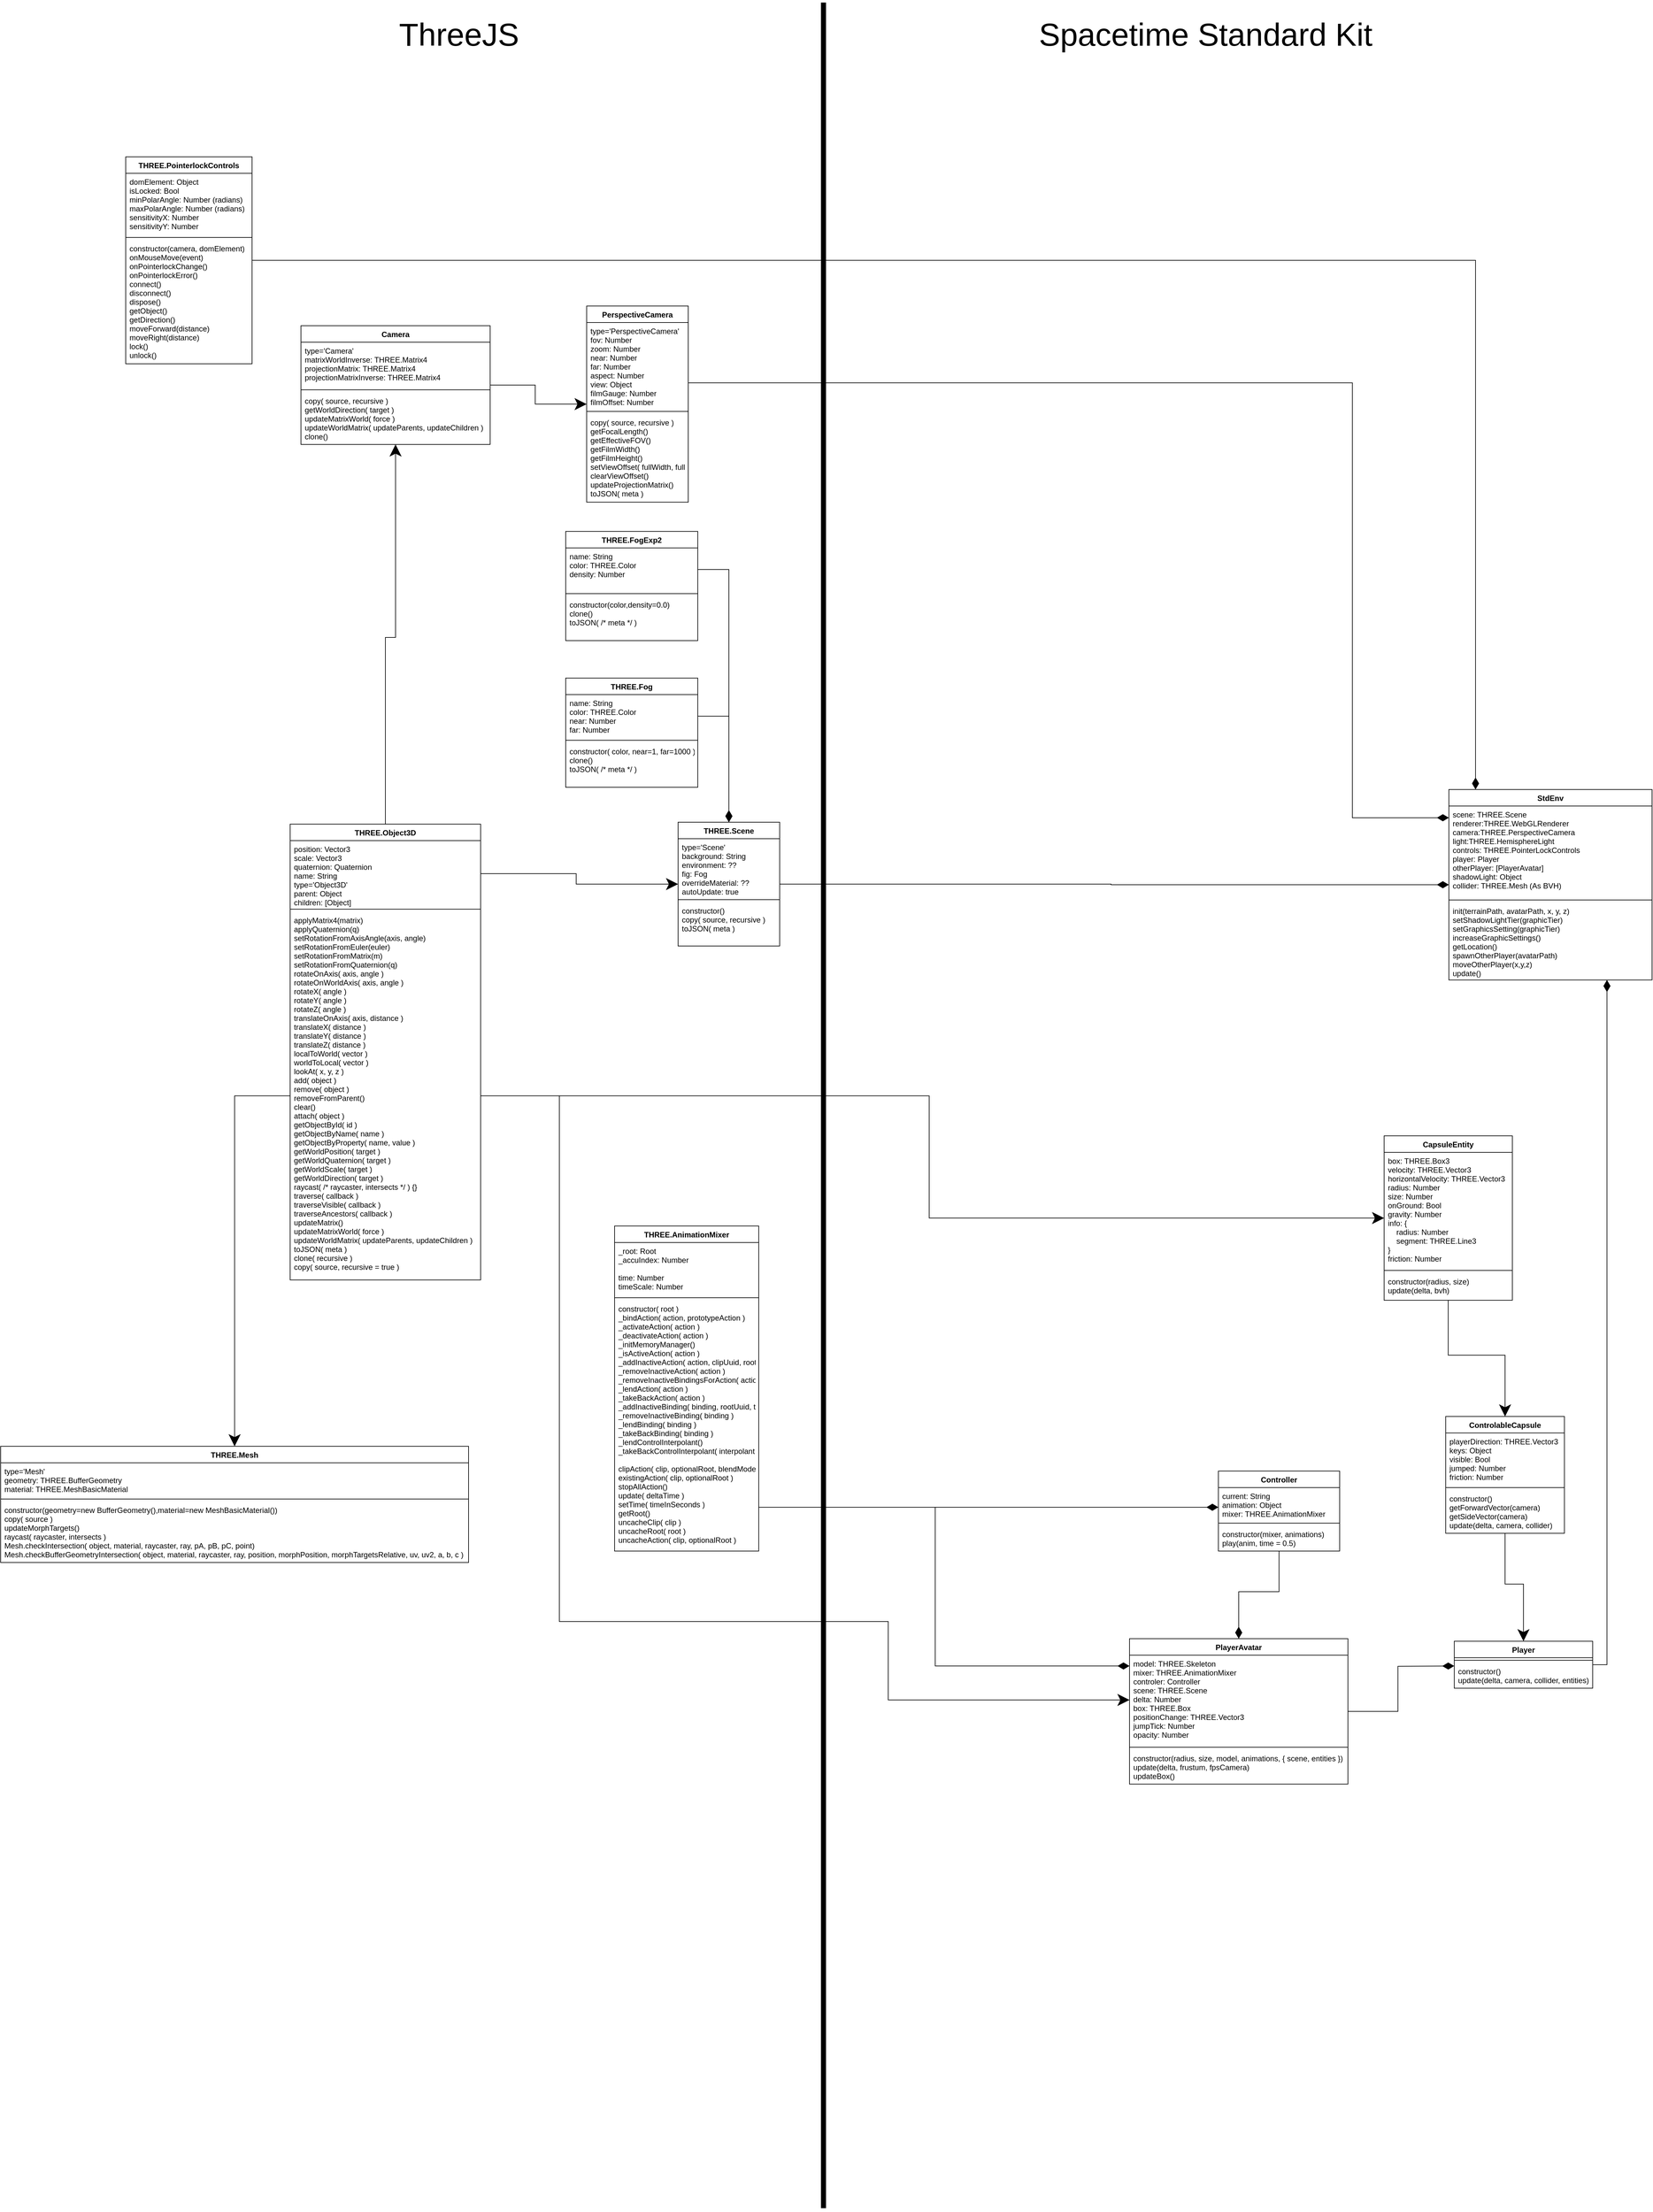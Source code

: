 <mxfile>
    <diagram id="bAAXgGwKLryCuVSAvFsi" name="Page-1">
        <mxGraphModel dx="2119" dy="2109" grid="0" gridSize="10" guides="1" tooltips="1" connect="1" arrows="1" fold="1" page="0" pageScale="1" pageWidth="850" pageHeight="1100" math="0" shadow="0">
            <root>
                <mxCell id="0"/>
                <mxCell id="1" parent="0"/>
                <mxCell id="7TFr1C6rGWP-Rq-zpPYZ-134" style="edgeStyle=orthogonalEdgeStyle;rounded=0;orthogonalLoop=1;jettySize=auto;html=1;endArrow=classic;endFill=1;endSize=16;strokeWidth=1;" parent="1" source="7TFr1C6rGWP-Rq-zpPYZ-3" target="7TFr1C6rGWP-Rq-zpPYZ-121" edge="1">
                    <mxGeometry relative="1" as="geometry"/>
                </mxCell>
                <mxCell id="7TFr1C6rGWP-Rq-zpPYZ-3" value="THREE.Object3D" style="swimlane;fontStyle=1;align=center;verticalAlign=top;childLayout=stackLayout;horizontal=1;startSize=26;horizontalStack=0;resizeParent=1;resizeParentMax=0;resizeLast=0;collapsible=1;marginBottom=0;" parent="1" vertex="1">
                    <mxGeometry x="10" y="10" width="300" height="718" as="geometry"/>
                </mxCell>
                <mxCell id="7TFr1C6rGWP-Rq-zpPYZ-4" value="position: Vector3&#10;scale: Vector3&#10;quaternion: Quaternion&#10;name: String&#10;type='Object3D'&#10;parent: Object&#10;children: [Object]" style="text;strokeColor=none;fillColor=none;align=left;verticalAlign=top;spacingLeft=4;spacingRight=4;overflow=hidden;rotatable=0;points=[[0,0.5],[1,0.5]];portConstraint=eastwest;" parent="7TFr1C6rGWP-Rq-zpPYZ-3" vertex="1">
                    <mxGeometry y="26" width="300" height="104" as="geometry"/>
                </mxCell>
                <mxCell id="7TFr1C6rGWP-Rq-zpPYZ-5" value="" style="line;strokeWidth=1;fillColor=none;align=left;verticalAlign=middle;spacingTop=-1;spacingLeft=3;spacingRight=3;rotatable=0;labelPosition=right;points=[];portConstraint=eastwest;" parent="7TFr1C6rGWP-Rq-zpPYZ-3" vertex="1">
                    <mxGeometry y="130" width="300" height="8" as="geometry"/>
                </mxCell>
                <mxCell id="7TFr1C6rGWP-Rq-zpPYZ-6" value="applyMatrix4(matrix)&#10;applyQuaternion(q)&#10;setRotationFromAxisAngle(axis, angle)&#10;setRotationFromEuler(euler)&#10;setRotationFromMatrix(m)&#10;setRotationFromQuaternion(q)&#10;rotateOnAxis( axis, angle )&#10;rotateOnWorldAxis( axis, angle )&#10;rotateX( angle )&#10;rotateY( angle )&#10;rotateZ( angle )&#10;translateOnAxis( axis, distance )&#10;translateX( distance )&#10;translateY( distance )&#10;translateZ( distance )&#10;localToWorld( vector )&#10;worldToLocal( vector )&#10;lookAt( x, y, z )&#10;add( object )&#10;remove( object )&#10;removeFromParent()&#10;clear()&#10;attach( object )&#10;getObjectById( id )&#10;getObjectByName( name )&#10;getObjectByProperty( name, value )&#10;getWorldPosition( target )&#10;getWorldQuaternion( target )&#10;getWorldScale( target )&#10;getWorldDirection( target )&#10;raycast( /* raycaster, intersects */ ) {}&#10;traverse( callback )&#10;traverseVisible( callback )&#10;traverseAncestors( callback )&#10;updateMatrix()&#10;updateMatrixWorld( force )&#10;updateWorldMatrix( updateParents, updateChildren )&#10;toJSON( meta )&#10;clone( recursive )&#10;copy( source, recursive = true )&#10;" style="text;strokeColor=none;fillColor=none;align=left;verticalAlign=top;spacingLeft=4;spacingRight=4;overflow=hidden;rotatable=0;points=[[0,0.5],[1,0.5]];portConstraint=eastwest;" parent="7TFr1C6rGWP-Rq-zpPYZ-3" vertex="1">
                    <mxGeometry y="138" width="300" height="580" as="geometry"/>
                </mxCell>
                <mxCell id="7TFr1C6rGWP-Rq-zpPYZ-13" style="edgeStyle=orthogonalEdgeStyle;rounded=0;orthogonalLoop=1;jettySize=auto;html=1;exitX=1;exitY=0.5;exitDx=0;exitDy=0;entryX=0;entryY=0.5;entryDx=0;entryDy=0;endSize=16;" parent="1" source="7TFr1C6rGWP-Rq-zpPYZ-4" target="7TFr1C6rGWP-Rq-zpPYZ-49" edge="1">
                    <mxGeometry relative="1" as="geometry">
                        <mxPoint x="500" y="89.0" as="targetPoint"/>
                    </mxGeometry>
                </mxCell>
                <mxCell id="7TFr1C6rGWP-Rq-zpPYZ-44" value="StdEnv" style="swimlane;fontStyle=1;align=center;verticalAlign=top;childLayout=stackLayout;horizontal=1;startSize=26;horizontalStack=0;resizeParent=1;resizeParentMax=0;resizeLast=0;collapsible=1;marginBottom=0;" parent="1" vertex="1">
                    <mxGeometry x="1835" y="-44.5" width="320" height="300" as="geometry"/>
                </mxCell>
                <mxCell id="7TFr1C6rGWP-Rq-zpPYZ-45" value="scene: THREE.Scene&#10;renderer:THREE.WebGLRenderer&#10;camera:THREE.PerspectiveCamera&#10;light:THREE.HemisphereLight&#10;controls: THREE.PointerLockControls&#10;player: Player&#10;otherPlayer: [PlayerAvatar]&#10;shadowLight: Object&#10;collider: THREE.Mesh (As BVH)" style="text;strokeColor=none;fillColor=none;align=left;verticalAlign=top;spacingLeft=4;spacingRight=4;overflow=hidden;rotatable=0;points=[[0,0.5],[1,0.5]];portConstraint=eastwest;" parent="7TFr1C6rGWP-Rq-zpPYZ-44" vertex="1">
                    <mxGeometry y="26" width="320" height="144" as="geometry"/>
                </mxCell>
                <mxCell id="7TFr1C6rGWP-Rq-zpPYZ-46" value="" style="line;strokeWidth=1;fillColor=none;align=left;verticalAlign=middle;spacingTop=-1;spacingLeft=3;spacingRight=3;rotatable=0;labelPosition=right;points=[];portConstraint=eastwest;" parent="7TFr1C6rGWP-Rq-zpPYZ-44" vertex="1">
                    <mxGeometry y="170" width="320" height="8" as="geometry"/>
                </mxCell>
                <mxCell id="GosrUJCcwg7DmdABZyiW-18" value="init(terrainPath, avatarPath, x, y, z)&#10;setShadowLightTier(graphicTier)&#10;setGraphicsSetting(graphicTier)&#10;increaseGraphicSettings()&#10;getLocation()&#10;spawnOtherPlayer(avatarPath)&#10;moveOtherPlayer(x,y,z)&#10;update()" style="text;strokeColor=none;fillColor=none;align=left;verticalAlign=top;spacingLeft=4;spacingRight=4;overflow=hidden;rotatable=0;points=[[0,0.5],[1,0.5]];portConstraint=eastwest;" parent="7TFr1C6rGWP-Rq-zpPYZ-44" vertex="1">
                    <mxGeometry y="178" width="320" height="122" as="geometry"/>
                </mxCell>
                <mxCell id="7TFr1C6rGWP-Rq-zpPYZ-48" value="" style="endArrow=none;html=1;rounded=0;strokeWidth=8;" parent="1" edge="1">
                    <mxGeometry width="50" height="50" relative="1" as="geometry">
                        <mxPoint x="850" y="2190" as="sourcePoint"/>
                        <mxPoint x="850" y="-1284" as="targetPoint"/>
                    </mxGeometry>
                </mxCell>
                <mxCell id="7TFr1C6rGWP-Rq-zpPYZ-71" style="edgeStyle=orthogonalEdgeStyle;rounded=0;orthogonalLoop=1;jettySize=auto;html=1;endArrow=diamondThin;endFill=1;endSize=16;strokeWidth=1;" parent="1" source="7TFr1C6rGWP-Rq-zpPYZ-49" target="7TFr1C6rGWP-Rq-zpPYZ-44" edge="1">
                    <mxGeometry relative="1" as="geometry"/>
                </mxCell>
                <mxCell id="7TFr1C6rGWP-Rq-zpPYZ-49" value="THREE.Scene" style="swimlane;fontStyle=1;align=center;verticalAlign=top;childLayout=stackLayout;horizontal=1;startSize=26;horizontalStack=0;resizeParent=1;resizeParentMax=0;resizeLast=0;collapsible=1;marginBottom=0;" parent="1" vertex="1">
                    <mxGeometry x="621" y="7" width="160" height="195" as="geometry">
                        <mxRectangle x="393" y="9.0" width="62" height="26" as="alternateBounds"/>
                    </mxGeometry>
                </mxCell>
                <mxCell id="7TFr1C6rGWP-Rq-zpPYZ-50" value="type='Scene'&#10;background: String&#10;environment: ??&#10;fig: Fog&#10;overrideMaterial: ??&#10;autoUpdate: true" style="text;strokeColor=none;fillColor=none;align=left;verticalAlign=top;spacingLeft=4;spacingRight=4;overflow=hidden;rotatable=0;points=[[0,0.5],[1,0.5]];portConstraint=eastwest;" parent="7TFr1C6rGWP-Rq-zpPYZ-49" vertex="1">
                    <mxGeometry y="26" width="160" height="92" as="geometry"/>
                </mxCell>
                <mxCell id="7TFr1C6rGWP-Rq-zpPYZ-51" value="" style="line;strokeWidth=1;fillColor=none;align=left;verticalAlign=middle;spacingTop=-1;spacingLeft=3;spacingRight=3;rotatable=0;labelPosition=right;points=[];portConstraint=eastwest;" parent="7TFr1C6rGWP-Rq-zpPYZ-49" vertex="1">
                    <mxGeometry y="118" width="160" height="8" as="geometry"/>
                </mxCell>
                <mxCell id="7TFr1C6rGWP-Rq-zpPYZ-52" value="constructor()&#10;copy( source, recursive )&#10;toJSON( meta )&#10;" style="text;strokeColor=none;fillColor=none;align=left;verticalAlign=top;spacingLeft=4;spacingRight=4;overflow=hidden;rotatable=0;points=[[0,0.5],[1,0.5]];portConstraint=eastwest;" parent="7TFr1C6rGWP-Rq-zpPYZ-49" vertex="1">
                    <mxGeometry y="126" width="160" height="69" as="geometry"/>
                </mxCell>
                <mxCell id="7TFr1C6rGWP-Rq-zpPYZ-54" value="THREE.Fog" style="swimlane;fontStyle=1;align=center;verticalAlign=top;childLayout=stackLayout;horizontal=1;startSize=26;horizontalStack=0;resizeParent=1;resizeParentMax=0;resizeLast=0;collapsible=1;marginBottom=0;" parent="1" vertex="1">
                    <mxGeometry x="444" y="-220" width="208" height="172" as="geometry"/>
                </mxCell>
                <mxCell id="7TFr1C6rGWP-Rq-zpPYZ-55" value="name: String&#10;color: THREE.Color&#10;near: Number&#10;far: Number" style="text;strokeColor=none;fillColor=none;align=left;verticalAlign=top;spacingLeft=4;spacingRight=4;overflow=hidden;rotatable=0;points=[[0,0.5],[1,0.5]];portConstraint=eastwest;" parent="7TFr1C6rGWP-Rq-zpPYZ-54" vertex="1">
                    <mxGeometry y="26" width="208" height="68" as="geometry"/>
                </mxCell>
                <mxCell id="7TFr1C6rGWP-Rq-zpPYZ-56" value="" style="line;strokeWidth=1;fillColor=none;align=left;verticalAlign=middle;spacingTop=-1;spacingLeft=3;spacingRight=3;rotatable=0;labelPosition=right;points=[];portConstraint=eastwest;" parent="7TFr1C6rGWP-Rq-zpPYZ-54" vertex="1">
                    <mxGeometry y="94" width="208" height="8" as="geometry"/>
                </mxCell>
                <mxCell id="7TFr1C6rGWP-Rq-zpPYZ-57" value="constructor( color, near=1, far=1000 )&#10;clone()&#10;toJSON( /* meta */ )" style="text;strokeColor=none;fillColor=none;align=left;verticalAlign=top;spacingLeft=4;spacingRight=4;overflow=hidden;rotatable=0;points=[[0,0.5],[1,0.5]];portConstraint=eastwest;" parent="7TFr1C6rGWP-Rq-zpPYZ-54" vertex="1">
                    <mxGeometry y="102" width="208" height="70" as="geometry"/>
                </mxCell>
                <mxCell id="7TFr1C6rGWP-Rq-zpPYZ-59" style="edgeStyle=orthogonalEdgeStyle;rounded=0;orthogonalLoop=1;jettySize=auto;html=1;exitX=1;exitY=0.5;exitDx=0;exitDy=0;entryX=0.5;entryY=0;entryDx=0;entryDy=0;strokeWidth=1;endArrow=diamondThin;endFill=1;endSize=16;" parent="1" source="7TFr1C6rGWP-Rq-zpPYZ-55" target="7TFr1C6rGWP-Rq-zpPYZ-49" edge="1">
                    <mxGeometry relative="1" as="geometry"/>
                </mxCell>
                <mxCell id="7TFr1C6rGWP-Rq-zpPYZ-60" value="THREE.FogExp2" style="swimlane;fontStyle=1;align=center;verticalAlign=top;childLayout=stackLayout;horizontal=1;startSize=26;horizontalStack=0;resizeParent=1;resizeParentMax=0;resizeLast=0;collapsible=1;marginBottom=0;" parent="1" vertex="1">
                    <mxGeometry x="444" y="-451" width="208" height="172" as="geometry"/>
                </mxCell>
                <mxCell id="7TFr1C6rGWP-Rq-zpPYZ-61" value="name: String&#10;color: THREE.Color&#10;density: Number" style="text;strokeColor=none;fillColor=none;align=left;verticalAlign=top;spacingLeft=4;spacingRight=4;overflow=hidden;rotatable=0;points=[[0,0.5],[1,0.5]];portConstraint=eastwest;" parent="7TFr1C6rGWP-Rq-zpPYZ-60" vertex="1">
                    <mxGeometry y="26" width="208" height="68" as="geometry"/>
                </mxCell>
                <mxCell id="7TFr1C6rGWP-Rq-zpPYZ-62" value="" style="line;strokeWidth=1;fillColor=none;align=left;verticalAlign=middle;spacingTop=-1;spacingLeft=3;spacingRight=3;rotatable=0;labelPosition=right;points=[];portConstraint=eastwest;" parent="7TFr1C6rGWP-Rq-zpPYZ-60" vertex="1">
                    <mxGeometry y="94" width="208" height="8" as="geometry"/>
                </mxCell>
                <mxCell id="7TFr1C6rGWP-Rq-zpPYZ-63" value="constructor(color,density=0.0)&#10;clone()&#10;toJSON( /* meta */ )" style="text;strokeColor=none;fillColor=none;align=left;verticalAlign=top;spacingLeft=4;spacingRight=4;overflow=hidden;rotatable=0;points=[[0,0.5],[1,0.5]];portConstraint=eastwest;" parent="7TFr1C6rGWP-Rq-zpPYZ-60" vertex="1">
                    <mxGeometry y="102" width="208" height="70" as="geometry"/>
                </mxCell>
                <mxCell id="7TFr1C6rGWP-Rq-zpPYZ-64" style="edgeStyle=orthogonalEdgeStyle;rounded=0;orthogonalLoop=1;jettySize=auto;html=1;exitX=1;exitY=0.5;exitDx=0;exitDy=0;entryX=0.5;entryY=0;entryDx=0;entryDy=0;endArrow=diamondThin;endFill=1;endSize=16;strokeWidth=1;" parent="1" source="7TFr1C6rGWP-Rq-zpPYZ-61" target="7TFr1C6rGWP-Rq-zpPYZ-49" edge="1">
                    <mxGeometry relative="1" as="geometry"/>
                </mxCell>
                <mxCell id="7TFr1C6rGWP-Rq-zpPYZ-65" value="THREE.Mesh" style="swimlane;fontStyle=1;align=center;verticalAlign=top;childLayout=stackLayout;horizontal=1;startSize=26;horizontalStack=0;resizeParent=1;resizeParentMax=0;resizeLast=0;collapsible=1;marginBottom=0;" parent="1" vertex="1">
                    <mxGeometry x="-446" y="990" width="737" height="183" as="geometry"/>
                </mxCell>
                <mxCell id="7TFr1C6rGWP-Rq-zpPYZ-66" value="type='Mesh'&#10;geometry: THREE.BufferGeometry&#10;material: THREE.MeshBasicMaterial" style="text;strokeColor=none;fillColor=none;align=left;verticalAlign=top;spacingLeft=4;spacingRight=4;overflow=hidden;rotatable=0;points=[[0,0.5],[1,0.5]];portConstraint=eastwest;" parent="7TFr1C6rGWP-Rq-zpPYZ-65" vertex="1">
                    <mxGeometry y="26" width="737" height="53" as="geometry"/>
                </mxCell>
                <mxCell id="7TFr1C6rGWP-Rq-zpPYZ-67" value="" style="line;strokeWidth=1;fillColor=none;align=left;verticalAlign=middle;spacingTop=-1;spacingLeft=3;spacingRight=3;rotatable=0;labelPosition=right;points=[];portConstraint=eastwest;" parent="7TFr1C6rGWP-Rq-zpPYZ-65" vertex="1">
                    <mxGeometry y="79" width="737" height="8" as="geometry"/>
                </mxCell>
                <mxCell id="7TFr1C6rGWP-Rq-zpPYZ-68" value="constructor(geometry=new BufferGeometry(),material=new MeshBasicMaterial())&#10;copy( source )&#10;updateMorphTargets()&#10;raycast( raycaster, intersects )&#10;Mesh.checkIntersection( object, material, raycaster, ray, pA, pB, pC, point)&#10;Mesh.checkBufferGeometryIntersection( object, material, raycaster, ray, position, morphPosition, morphTargetsRelative, uv, uv2, a, b, c )" style="text;strokeColor=none;fillColor=none;align=left;verticalAlign=top;spacingLeft=4;spacingRight=4;overflow=hidden;rotatable=0;points=[[0,0.5],[1,0.5]];portConstraint=eastwest;" parent="7TFr1C6rGWP-Rq-zpPYZ-65" vertex="1">
                    <mxGeometry y="87" width="737" height="96" as="geometry"/>
                </mxCell>
                <mxCell id="7TFr1C6rGWP-Rq-zpPYZ-69" style="edgeStyle=orthogonalEdgeStyle;rounded=0;orthogonalLoop=1;jettySize=auto;html=1;entryX=0.5;entryY=0;entryDx=0;entryDy=0;endArrow=classic;endFill=1;endSize=16;strokeWidth=1;" parent="1" source="7TFr1C6rGWP-Rq-zpPYZ-6" target="7TFr1C6rGWP-Rq-zpPYZ-65" edge="1">
                    <mxGeometry relative="1" as="geometry"/>
                </mxCell>
                <mxCell id="7TFr1C6rGWP-Rq-zpPYZ-82" style="edgeStyle=orthogonalEdgeStyle;rounded=0;orthogonalLoop=1;jettySize=auto;html=1;endArrow=classic;endFill=1;endSize=16;strokeWidth=1;" parent="1" source="7TFr1C6rGWP-Rq-zpPYZ-6" target="7TFr1C6rGWP-Rq-zpPYZ-83" edge="1">
                    <mxGeometry relative="1" as="geometry">
                        <mxPoint x="1830.0" y="534.0" as="targetPoint"/>
                    </mxGeometry>
                </mxCell>
                <mxCell id="7TFr1C6rGWP-Rq-zpPYZ-83" value="CapsuleEntity" style="swimlane;fontStyle=1;align=center;verticalAlign=top;childLayout=stackLayout;horizontal=1;startSize=26;horizontalStack=0;resizeParent=1;resizeParentMax=0;resizeLast=0;collapsible=1;marginBottom=0;" parent="1" vertex="1">
                    <mxGeometry x="1733" y="501" width="202" height="259" as="geometry"/>
                </mxCell>
                <mxCell id="7TFr1C6rGWP-Rq-zpPYZ-84" value="box: THREE.Box3&#10;velocity: THREE.Vector3&#10;horizontalVelocity: THREE.Vector3&#10;radius: Number&#10;size: Number&#10;onGround: Bool&#10;gravity: Number&#10;info: {&#10;    radius: Number&#10;    segment: THREE.Line3&#10;}&#10;friction: Number" style="text;strokeColor=none;fillColor=none;align=left;verticalAlign=top;spacingLeft=4;spacingRight=4;overflow=hidden;rotatable=0;points=[[0,0.5],[1,0.5]];portConstraint=eastwest;" parent="7TFr1C6rGWP-Rq-zpPYZ-83" vertex="1">
                    <mxGeometry y="26" width="202" height="182" as="geometry"/>
                </mxCell>
                <mxCell id="7TFr1C6rGWP-Rq-zpPYZ-85" value="" style="line;strokeWidth=1;fillColor=none;align=left;verticalAlign=middle;spacingTop=-1;spacingLeft=3;spacingRight=3;rotatable=0;labelPosition=right;points=[];portConstraint=eastwest;" parent="7TFr1C6rGWP-Rq-zpPYZ-83" vertex="1">
                    <mxGeometry y="208" width="202" height="8" as="geometry"/>
                </mxCell>
                <mxCell id="7TFr1C6rGWP-Rq-zpPYZ-86" value="constructor(radius, size)&#10;update(delta, bvh)" style="text;strokeColor=none;fillColor=none;align=left;verticalAlign=top;spacingLeft=4;spacingRight=4;overflow=hidden;rotatable=0;points=[[0,0.5],[1,0.5]];portConstraint=eastwest;" parent="7TFr1C6rGWP-Rq-zpPYZ-83" vertex="1">
                    <mxGeometry y="216" width="202" height="43" as="geometry"/>
                </mxCell>
                <mxCell id="7TFr1C6rGWP-Rq-zpPYZ-102" style="edgeStyle=orthogonalEdgeStyle;rounded=0;orthogonalLoop=1;jettySize=auto;html=1;endArrow=classic;endFill=1;endSize=16;strokeWidth=1;" parent="1" source="7TFr1C6rGWP-Rq-zpPYZ-88" target="7TFr1C6rGWP-Rq-zpPYZ-98" edge="1">
                    <mxGeometry relative="1" as="geometry"/>
                </mxCell>
                <mxCell id="7TFr1C6rGWP-Rq-zpPYZ-88" value="ControlableCapsule" style="swimlane;fontStyle=1;align=center;verticalAlign=top;childLayout=stackLayout;horizontal=1;startSize=26;horizontalStack=0;resizeParent=1;resizeParentMax=0;resizeLast=0;collapsible=1;marginBottom=0;" parent="1" vertex="1">
                    <mxGeometry x="1830" y="943" width="187" height="184" as="geometry"/>
                </mxCell>
                <mxCell id="7TFr1C6rGWP-Rq-zpPYZ-89" value="playerDirection: THREE.Vector3&#10;keys: Object&#10;visible: Bool&#10;jumped: Number&#10;friction: Number" style="text;strokeColor=none;fillColor=none;align=left;verticalAlign=top;spacingLeft=4;spacingRight=4;overflow=hidden;rotatable=0;points=[[0,0.5],[1,0.5]];portConstraint=eastwest;" parent="7TFr1C6rGWP-Rq-zpPYZ-88" vertex="1">
                    <mxGeometry y="26" width="187" height="82" as="geometry"/>
                </mxCell>
                <mxCell id="7TFr1C6rGWP-Rq-zpPYZ-90" value="" style="line;strokeWidth=1;fillColor=none;align=left;verticalAlign=middle;spacingTop=-1;spacingLeft=3;spacingRight=3;rotatable=0;labelPosition=right;points=[];portConstraint=eastwest;" parent="7TFr1C6rGWP-Rq-zpPYZ-88" vertex="1">
                    <mxGeometry y="108" width="187" height="8" as="geometry"/>
                </mxCell>
                <mxCell id="7TFr1C6rGWP-Rq-zpPYZ-91" value="constructor()&#10;getForwardVector(camera)&#10;getSideVector(camera)&#10; update(delta, camera, collider)" style="text;strokeColor=none;fillColor=none;align=left;verticalAlign=top;spacingLeft=4;spacingRight=4;overflow=hidden;rotatable=0;points=[[0,0.5],[1,0.5]];portConstraint=eastwest;" parent="7TFr1C6rGWP-Rq-zpPYZ-88" vertex="1">
                    <mxGeometry y="116" width="187" height="68" as="geometry"/>
                </mxCell>
                <mxCell id="7TFr1C6rGWP-Rq-zpPYZ-96" style="edgeStyle=orthogonalEdgeStyle;rounded=0;orthogonalLoop=1;jettySize=auto;html=1;entryX=0.5;entryY=0;entryDx=0;entryDy=0;endArrow=classic;endFill=1;endSize=16;strokeWidth=1;" parent="1" source="7TFr1C6rGWP-Rq-zpPYZ-83" target="7TFr1C6rGWP-Rq-zpPYZ-88" edge="1">
                    <mxGeometry relative="1" as="geometry"/>
                </mxCell>
                <mxCell id="7TFr1C6rGWP-Rq-zpPYZ-120" style="edgeStyle=orthogonalEdgeStyle;rounded=0;orthogonalLoop=1;jettySize=auto;html=1;endArrow=diamondThin;endFill=1;endSize=16;strokeWidth=1;" parent="1" source="7TFr1C6rGWP-Rq-zpPYZ-98" target="7TFr1C6rGWP-Rq-zpPYZ-44" edge="1">
                    <mxGeometry relative="1" as="geometry">
                        <Array as="points">
                            <mxPoint x="2084" y="1334"/>
                        </Array>
                    </mxGeometry>
                </mxCell>
                <mxCell id="7TFr1C6rGWP-Rq-zpPYZ-98" value="Player" style="swimlane;fontStyle=1;align=center;verticalAlign=top;childLayout=stackLayout;horizontal=1;startSize=26;horizontalStack=0;resizeParent=1;resizeParentMax=0;resizeLast=0;collapsible=1;marginBottom=0;" parent="1" vertex="1">
                    <mxGeometry x="1843.5" y="1297" width="218" height="74" as="geometry"/>
                </mxCell>
                <mxCell id="7TFr1C6rGWP-Rq-zpPYZ-100" value="" style="line;strokeWidth=1;fillColor=none;align=left;verticalAlign=middle;spacingTop=-1;spacingLeft=3;spacingRight=3;rotatable=0;labelPosition=right;points=[];portConstraint=eastwest;" parent="7TFr1C6rGWP-Rq-zpPYZ-98" vertex="1">
                    <mxGeometry y="26" width="218" height="8" as="geometry"/>
                </mxCell>
                <mxCell id="7TFr1C6rGWP-Rq-zpPYZ-101" value="constructor()&#10;update(delta, camera, collider, entities)" style="text;strokeColor=none;fillColor=none;align=left;verticalAlign=top;spacingLeft=4;spacingRight=4;overflow=hidden;rotatable=0;points=[[0,0.5],[1,0.5]];portConstraint=eastwest;" parent="7TFr1C6rGWP-Rq-zpPYZ-98" vertex="1">
                    <mxGeometry y="34" width="218" height="40" as="geometry"/>
                </mxCell>
                <mxCell id="7TFr1C6rGWP-Rq-zpPYZ-117" style="edgeStyle=orthogonalEdgeStyle;rounded=0;orthogonalLoop=1;jettySize=auto;html=1;entryX=0;entryY=0.5;entryDx=0;entryDy=0;endArrow=diamondThin;endFill=1;endSize=16;strokeWidth=1;" parent="1" source="7TFr1C6rGWP-Rq-zpPYZ-103" edge="1">
                    <mxGeometry relative="1" as="geometry">
                        <mxPoint x="1843.5" y="1336.0" as="targetPoint"/>
                    </mxGeometry>
                </mxCell>
                <mxCell id="7TFr1C6rGWP-Rq-zpPYZ-103" value="PlayerAvatar" style="swimlane;fontStyle=1;align=center;verticalAlign=top;childLayout=stackLayout;horizontal=1;startSize=26;horizontalStack=0;resizeParent=1;resizeParentMax=0;resizeLast=0;collapsible=1;marginBottom=0;" parent="1" vertex="1">
                    <mxGeometry x="1332" y="1293" width="344" height="229" as="geometry"/>
                </mxCell>
                <mxCell id="7TFr1C6rGWP-Rq-zpPYZ-104" value="model: THREE.Skeleton&#10;mixer: THREE.AnimationMixer&#10;controler: Controller&#10;scene: THREE.Scene&#10;delta: Number&#10;box: THREE.Box&#10;positionChange: THREE.Vector3&#10;jumpTick: Number&#10;opacity: Number" style="text;strokeColor=none;fillColor=none;align=left;verticalAlign=top;spacingLeft=4;spacingRight=4;overflow=hidden;rotatable=0;points=[[0,0.5],[1,0.5]];portConstraint=eastwest;" parent="7TFr1C6rGWP-Rq-zpPYZ-103" vertex="1">
                    <mxGeometry y="26" width="344" height="141" as="geometry"/>
                </mxCell>
                <mxCell id="7TFr1C6rGWP-Rq-zpPYZ-105" value="" style="line;strokeWidth=1;fillColor=none;align=left;verticalAlign=middle;spacingTop=-1;spacingLeft=3;spacingRight=3;rotatable=0;labelPosition=right;points=[];portConstraint=eastwest;" parent="7TFr1C6rGWP-Rq-zpPYZ-103" vertex="1">
                    <mxGeometry y="167" width="344" height="8" as="geometry"/>
                </mxCell>
                <mxCell id="7TFr1C6rGWP-Rq-zpPYZ-106" value="constructor(radius, size, model, animations, {        scene,        entities    })&#10;update(delta, frustum, fpsCamera)&#10;updateBox()" style="text;strokeColor=none;fillColor=none;align=left;verticalAlign=top;spacingLeft=4;spacingRight=4;overflow=hidden;rotatable=0;points=[[0,0.5],[1,0.5]];portConstraint=eastwest;" parent="7TFr1C6rGWP-Rq-zpPYZ-103" vertex="1">
                    <mxGeometry y="175" width="344" height="54" as="geometry"/>
                </mxCell>
                <mxCell id="7TFr1C6rGWP-Rq-zpPYZ-115" style="edgeStyle=orthogonalEdgeStyle;rounded=0;orthogonalLoop=1;jettySize=auto;html=1;endArrow=classic;endFill=1;endSize=16;strokeWidth=1;entryX=0;entryY=0.5;entryDx=0;entryDy=0;" parent="1" source="7TFr1C6rGWP-Rq-zpPYZ-6" target="7TFr1C6rGWP-Rq-zpPYZ-104" edge="1">
                    <mxGeometry relative="1" as="geometry">
                        <Array as="points">
                            <mxPoint x="434" y="438"/>
                            <mxPoint x="434" y="1266"/>
                            <mxPoint x="952" y="1266"/>
                        </Array>
                    </mxGeometry>
                </mxCell>
                <mxCell id="7TFr1C6rGWP-Rq-zpPYZ-131" style="edgeStyle=orthogonalEdgeStyle;rounded=0;orthogonalLoop=1;jettySize=auto;html=1;endArrow=classic;endFill=1;endSize=16;strokeWidth=1;" parent="1" source="7TFr1C6rGWP-Rq-zpPYZ-121" target="7TFr1C6rGWP-Rq-zpPYZ-126" edge="1">
                    <mxGeometry relative="1" as="geometry"/>
                </mxCell>
                <mxCell id="7TFr1C6rGWP-Rq-zpPYZ-121" value="Camera" style="swimlane;fontStyle=1;align=center;verticalAlign=top;childLayout=stackLayout;horizontal=1;startSize=26;horizontalStack=0;resizeParent=1;resizeParentMax=0;resizeLast=0;collapsible=1;marginBottom=0;" parent="1" vertex="1">
                    <mxGeometry x="27" y="-775" width="298" height="187" as="geometry"/>
                </mxCell>
                <mxCell id="7TFr1C6rGWP-Rq-zpPYZ-122" value="type='Camera'&#10;matrixWorldInverse: THREE.Matrix4&#10;projectionMatrix: THREE.Matrix4&#10;projectionMatrixInverse: THREE.Matrix4" style="text;strokeColor=none;fillColor=none;align=left;verticalAlign=top;spacingLeft=4;spacingRight=4;overflow=hidden;rotatable=0;points=[[0,0.5],[1,0.5]];portConstraint=eastwest;" parent="7TFr1C6rGWP-Rq-zpPYZ-121" vertex="1">
                    <mxGeometry y="26" width="298" height="71" as="geometry"/>
                </mxCell>
                <mxCell id="7TFr1C6rGWP-Rq-zpPYZ-123" value="" style="line;strokeWidth=1;fillColor=none;align=left;verticalAlign=middle;spacingTop=-1;spacingLeft=3;spacingRight=3;rotatable=0;labelPosition=right;points=[];portConstraint=eastwest;" parent="7TFr1C6rGWP-Rq-zpPYZ-121" vertex="1">
                    <mxGeometry y="97" width="298" height="8" as="geometry"/>
                </mxCell>
                <mxCell id="7TFr1C6rGWP-Rq-zpPYZ-124" value="copy( source, recursive )&#10;getWorldDirection( target )&#10;updateMatrixWorld( force )&#10;updateWorldMatrix( updateParents, updateChildren )&#10;clone()&#10;&#10;" style="text;strokeColor=none;fillColor=none;align=left;verticalAlign=top;spacingLeft=4;spacingRight=4;overflow=hidden;rotatable=0;points=[[0,0.5],[1,0.5]];portConstraint=eastwest;" parent="7TFr1C6rGWP-Rq-zpPYZ-121" vertex="1">
                    <mxGeometry y="105" width="298" height="82" as="geometry"/>
                </mxCell>
                <mxCell id="7TFr1C6rGWP-Rq-zpPYZ-126" value="PerspectiveCamera" style="swimlane;fontStyle=1;align=center;verticalAlign=top;childLayout=stackLayout;horizontal=1;startSize=26;horizontalStack=0;resizeParent=1;resizeParentMax=0;resizeLast=0;collapsible=1;marginBottom=0;" parent="1" vertex="1">
                    <mxGeometry x="477" y="-806" width="160" height="309" as="geometry"/>
                </mxCell>
                <mxCell id="7TFr1C6rGWP-Rq-zpPYZ-127" value="type='PerspectiveCamera'&#10;fov: Number&#10;zoom: Number&#10;near: Number&#10;far: Number&#10;aspect: Number&#10;view: Object&#10;filmGauge: Number&#10;filmOffset: Number" style="text;strokeColor=none;fillColor=none;align=left;verticalAlign=top;spacingLeft=4;spacingRight=4;overflow=hidden;rotatable=0;points=[[0,0.5],[1,0.5]];portConstraint=eastwest;" parent="7TFr1C6rGWP-Rq-zpPYZ-126" vertex="1">
                    <mxGeometry y="26" width="160" height="136" as="geometry"/>
                </mxCell>
                <mxCell id="7TFr1C6rGWP-Rq-zpPYZ-128" value="" style="line;strokeWidth=1;fillColor=none;align=left;verticalAlign=middle;spacingTop=-1;spacingLeft=3;spacingRight=3;rotatable=0;labelPosition=right;points=[];portConstraint=eastwest;" parent="7TFr1C6rGWP-Rq-zpPYZ-126" vertex="1">
                    <mxGeometry y="162" width="160" height="8" as="geometry"/>
                </mxCell>
                <mxCell id="7TFr1C6rGWP-Rq-zpPYZ-129" value="copy( source, recursive )&#10;getFocalLength()&#10;getEffectiveFOV()&#10;getFilmWidth()&#10;getFilmHeight()&#10;setViewOffset( fullWidth, fullHeight, x, y, width, height )&#10;clearViewOffset()&#10;updateProjectionMatrix()&#10;toJSON( meta )" style="text;strokeColor=none;fillColor=none;align=left;verticalAlign=top;spacingLeft=4;spacingRight=4;overflow=hidden;rotatable=0;points=[[0,0.5],[1,0.5]];portConstraint=eastwest;" parent="7TFr1C6rGWP-Rq-zpPYZ-126" vertex="1">
                    <mxGeometry y="170" width="160" height="139" as="geometry"/>
                </mxCell>
                <mxCell id="7TFr1C6rGWP-Rq-zpPYZ-132" style="edgeStyle=orthogonalEdgeStyle;rounded=0;orthogonalLoop=1;jettySize=auto;html=1;endArrow=diamondThin;endFill=1;endSize=16;strokeWidth=1;" parent="1" source="7TFr1C6rGWP-Rq-zpPYZ-127" target="7TFr1C6rGWP-Rq-zpPYZ-44" edge="1">
                    <mxGeometry relative="1" as="geometry">
                        <mxPoint x="1904" y="-50" as="targetPoint"/>
                        <Array as="points">
                            <mxPoint x="1683" y="-685"/>
                            <mxPoint x="1683"/>
                        </Array>
                    </mxGeometry>
                </mxCell>
                <mxCell id="7TFr1C6rGWP-Rq-zpPYZ-136" value="&lt;font style=&quot;font-size: 50px&quot;&gt;ThreeJS&lt;/font&gt;" style="text;html=1;strokeColor=none;fillColor=none;align=center;verticalAlign=middle;whiteSpace=wrap;rounded=0;" parent="1" vertex="1">
                    <mxGeometry x="60" y="-1288" width="432" height="108" as="geometry"/>
                </mxCell>
                <mxCell id="7TFr1C6rGWP-Rq-zpPYZ-137" value="&lt;font style=&quot;font-size: 50px&quot;&gt;Spacetime Standard Kit&lt;/font&gt;" style="text;html=1;strokeColor=none;fillColor=none;align=center;verticalAlign=middle;whiteSpace=wrap;rounded=0;" parent="1" vertex="1">
                    <mxGeometry x="1167" y="-1288" width="570" height="108" as="geometry"/>
                </mxCell>
                <mxCell id="GosrUJCcwg7DmdABZyiW-1" value="THREE.AnimationMixer" style="swimlane;fontStyle=1;align=center;verticalAlign=top;childLayout=stackLayout;horizontal=1;startSize=26;horizontalStack=0;resizeParent=1;resizeParentMax=0;resizeLast=0;collapsible=1;marginBottom=0;" parent="1" vertex="1">
                    <mxGeometry x="521" y="643" width="227" height="512" as="geometry"/>
                </mxCell>
                <mxCell id="GosrUJCcwg7DmdABZyiW-2" value="_root: Root&#10;_accuIndex: Number&#10;&#10;time: Number&#10;timeScale: Number&#10;" style="text;strokeColor=none;fillColor=none;align=left;verticalAlign=top;spacingLeft=4;spacingRight=4;overflow=hidden;rotatable=0;points=[[0,0.5],[1,0.5]];portConstraint=eastwest;" parent="GosrUJCcwg7DmdABZyiW-1" vertex="1">
                    <mxGeometry y="26" width="227" height="83" as="geometry"/>
                </mxCell>
                <mxCell id="GosrUJCcwg7DmdABZyiW-3" value="" style="line;strokeWidth=1;fillColor=none;align=left;verticalAlign=middle;spacingTop=-1;spacingLeft=3;spacingRight=3;rotatable=0;labelPosition=right;points=[];portConstraint=eastwest;" parent="GosrUJCcwg7DmdABZyiW-1" vertex="1">
                    <mxGeometry y="109" width="227" height="8" as="geometry"/>
                </mxCell>
                <mxCell id="GosrUJCcwg7DmdABZyiW-4" value="constructor( root )&#10;_bindAction( action, prototypeAction )&#10;_activateAction( action )&#10;_deactivateAction( action )&#10;_initMemoryManager()&#10;_isActiveAction( action )&#10;_addInactiveAction( action, clipUuid, rootUuid )&#10;_removeInactiveAction( action )&#10;_removeInactiveBindingsForAction( action )&#10;_lendAction( action )&#10;_takeBackAction( action )&#10;_addInactiveBinding( binding, rootUuid, trackName )&#10;_removeInactiveBinding( binding )&#10;_lendBinding( binding )&#10;_takeBackBinding( binding )&#10;_lendControlInterpolant()&#10;_takeBackControlInterpolant( interpolant )&#10;&#10;clipAction( clip, optionalRoot, blendMode )&#10;existingAction( clip, optionalRoot )&#10;stopAllAction()&#10;update( deltaTime )&#10;setTime( timeInSeconds )&#10;getRoot()&#10;uncacheClip( clip )&#10;uncacheRoot( root )&#10;uncacheAction( clip, optionalRoot )" style="text;strokeColor=none;fillColor=none;align=left;verticalAlign=top;spacingLeft=4;spacingRight=4;overflow=hidden;rotatable=0;points=[[0,0.5],[1,0.5]];portConstraint=eastwest;" parent="GosrUJCcwg7DmdABZyiW-1" vertex="1">
                    <mxGeometry y="117" width="227" height="395" as="geometry"/>
                </mxCell>
                <mxCell id="GosrUJCcwg7DmdABZyiW-6" style="edgeStyle=orthogonalEdgeStyle;rounded=0;orthogonalLoop=1;jettySize=auto;html=1;endSize=16;endArrow=diamondThin;endFill=1;" parent="1" source="GosrUJCcwg7DmdABZyiW-1" target="7TFr1C6rGWP-Rq-zpPYZ-103" edge="1">
                    <mxGeometry relative="1" as="geometry">
                        <mxPoint x="766" y="797" as="sourcePoint"/>
                        <mxPoint x="891" y="659.6" as="targetPoint"/>
                        <Array as="points">
                            <mxPoint x="1026" y="1086"/>
                            <mxPoint x="1026" y="1336"/>
                        </Array>
                    </mxGeometry>
                </mxCell>
                <mxCell id="GosrUJCcwg7DmdABZyiW-12" style="edgeStyle=orthogonalEdgeStyle;rounded=0;orthogonalLoop=1;jettySize=auto;html=1;endArrow=diamondThin;endFill=1;endSize=16;" parent="1" source="GosrUJCcwg7DmdABZyiW-7" target="7TFr1C6rGWP-Rq-zpPYZ-103" edge="1">
                    <mxGeometry relative="1" as="geometry"/>
                </mxCell>
                <mxCell id="GosrUJCcwg7DmdABZyiW-7" value="Controller" style="swimlane;fontStyle=1;align=center;verticalAlign=top;childLayout=stackLayout;horizontal=1;startSize=26;horizontalStack=0;resizeParent=1;resizeParentMax=0;resizeLast=0;collapsible=1;marginBottom=0;" parent="1" vertex="1">
                    <mxGeometry x="1472" y="1029" width="191" height="126" as="geometry"/>
                </mxCell>
                <mxCell id="GosrUJCcwg7DmdABZyiW-8" value="current: String&#10;animation: Object&#10;mixer: THREE.AnimationMixer" style="text;strokeColor=none;fillColor=none;align=left;verticalAlign=top;spacingLeft=4;spacingRight=4;overflow=hidden;rotatable=0;points=[[0,0.5],[1,0.5]];portConstraint=eastwest;" parent="GosrUJCcwg7DmdABZyiW-7" vertex="1">
                    <mxGeometry y="26" width="191" height="52" as="geometry"/>
                </mxCell>
                <mxCell id="GosrUJCcwg7DmdABZyiW-9" value="" style="line;strokeWidth=1;fillColor=none;align=left;verticalAlign=middle;spacingTop=-1;spacingLeft=3;spacingRight=3;rotatable=0;labelPosition=right;points=[];portConstraint=eastwest;" parent="GosrUJCcwg7DmdABZyiW-7" vertex="1">
                    <mxGeometry y="78" width="191" height="8" as="geometry"/>
                </mxCell>
                <mxCell id="GosrUJCcwg7DmdABZyiW-10" value="constructor(mixer, animations)&#10;play(anim, time = 0.5)&#10;" style="text;strokeColor=none;fillColor=none;align=left;verticalAlign=top;spacingLeft=4;spacingRight=4;overflow=hidden;rotatable=0;points=[[0,0.5],[1,0.5]];portConstraint=eastwest;" parent="GosrUJCcwg7DmdABZyiW-7" vertex="1">
                    <mxGeometry y="86" width="191" height="40" as="geometry"/>
                </mxCell>
                <mxCell id="GosrUJCcwg7DmdABZyiW-17" style="edgeStyle=orthogonalEdgeStyle;rounded=0;orthogonalLoop=1;jettySize=auto;html=1;endArrow=diamondThin;endFill=1;endSize=16;" parent="1" source="GosrUJCcwg7DmdABZyiW-13" target="7TFr1C6rGWP-Rq-zpPYZ-44" edge="1">
                    <mxGeometry relative="1" as="geometry">
                        <mxPoint x="1843.199" y="-148.0" as="targetPoint"/>
                        <Array as="points">
                            <mxPoint x="1877" y="-878"/>
                        </Array>
                    </mxGeometry>
                </mxCell>
                <mxCell id="GosrUJCcwg7DmdABZyiW-13" value="THREE.PointerlockControls" style="swimlane;fontStyle=1;align=center;verticalAlign=top;childLayout=stackLayout;horizontal=1;startSize=26;horizontalStack=0;resizeParent=1;resizeParentMax=0;resizeLast=0;collapsible=1;marginBottom=0;" parent="1" vertex="1">
                    <mxGeometry x="-249" y="-1041" width="199" height="326" as="geometry"/>
                </mxCell>
                <mxCell id="GosrUJCcwg7DmdABZyiW-14" value="domElement: Object&#10;isLocked: Bool&#10;minPolarAngle: Number (radians)&#10;maxPolarAngle: Number (radians)&#10;sensitivityX: Number&#10;sensitivityY: Number&#10;&#10;" style="text;strokeColor=none;fillColor=none;align=left;verticalAlign=top;spacingLeft=4;spacingRight=4;overflow=hidden;rotatable=0;points=[[0,0.5],[1,0.5]];portConstraint=eastwest;" parent="GosrUJCcwg7DmdABZyiW-13" vertex="1">
                    <mxGeometry y="26" width="199" height="97" as="geometry"/>
                </mxCell>
                <mxCell id="GosrUJCcwg7DmdABZyiW-15" value="" style="line;strokeWidth=1;fillColor=none;align=left;verticalAlign=middle;spacingTop=-1;spacingLeft=3;spacingRight=3;rotatable=0;labelPosition=right;points=[];portConstraint=eastwest;" parent="GosrUJCcwg7DmdABZyiW-13" vertex="1">
                    <mxGeometry y="123" width="199" height="8" as="geometry"/>
                </mxCell>
                <mxCell id="GosrUJCcwg7DmdABZyiW-16" value="constructor(camera, domElement)&#10;onMouseMove(event)&#10;onPointerlockChange()&#10;onPointerlockError()&#10;connect()&#10;disconnect()&#10;dispose()&#10;getObject()&#10;getDirection()&#10;moveForward(distance)&#10;moveRight(distance)&#10;lock()&#10;unlock()" style="text;strokeColor=none;fillColor=none;align=left;verticalAlign=top;spacingLeft=4;spacingRight=4;overflow=hidden;rotatable=0;points=[[0,0.5],[1,0.5]];portConstraint=eastwest;" parent="GosrUJCcwg7DmdABZyiW-13" vertex="1">
                    <mxGeometry y="131" width="199" height="195" as="geometry"/>
                </mxCell>
                <mxCell id="GosrUJCcwg7DmdABZyiW-19" style="edgeStyle=orthogonalEdgeStyle;rounded=0;orthogonalLoop=1;jettySize=auto;html=1;endSize=16;endArrow=diamondThin;endFill=1;" parent="1" source="GosrUJCcwg7DmdABZyiW-1" target="GosrUJCcwg7DmdABZyiW-7" edge="1">
                    <mxGeometry relative="1" as="geometry">
                        <mxPoint x="811" y="1072" as="sourcePoint"/>
                        <mxPoint x="1342" y="1381" as="targetPoint"/>
                        <Array as="points">
                            <mxPoint x="889" y="1086"/>
                            <mxPoint x="889" y="1086"/>
                        </Array>
                    </mxGeometry>
                </mxCell>
            </root>
        </mxGraphModel>
    </diagram>
</mxfile>